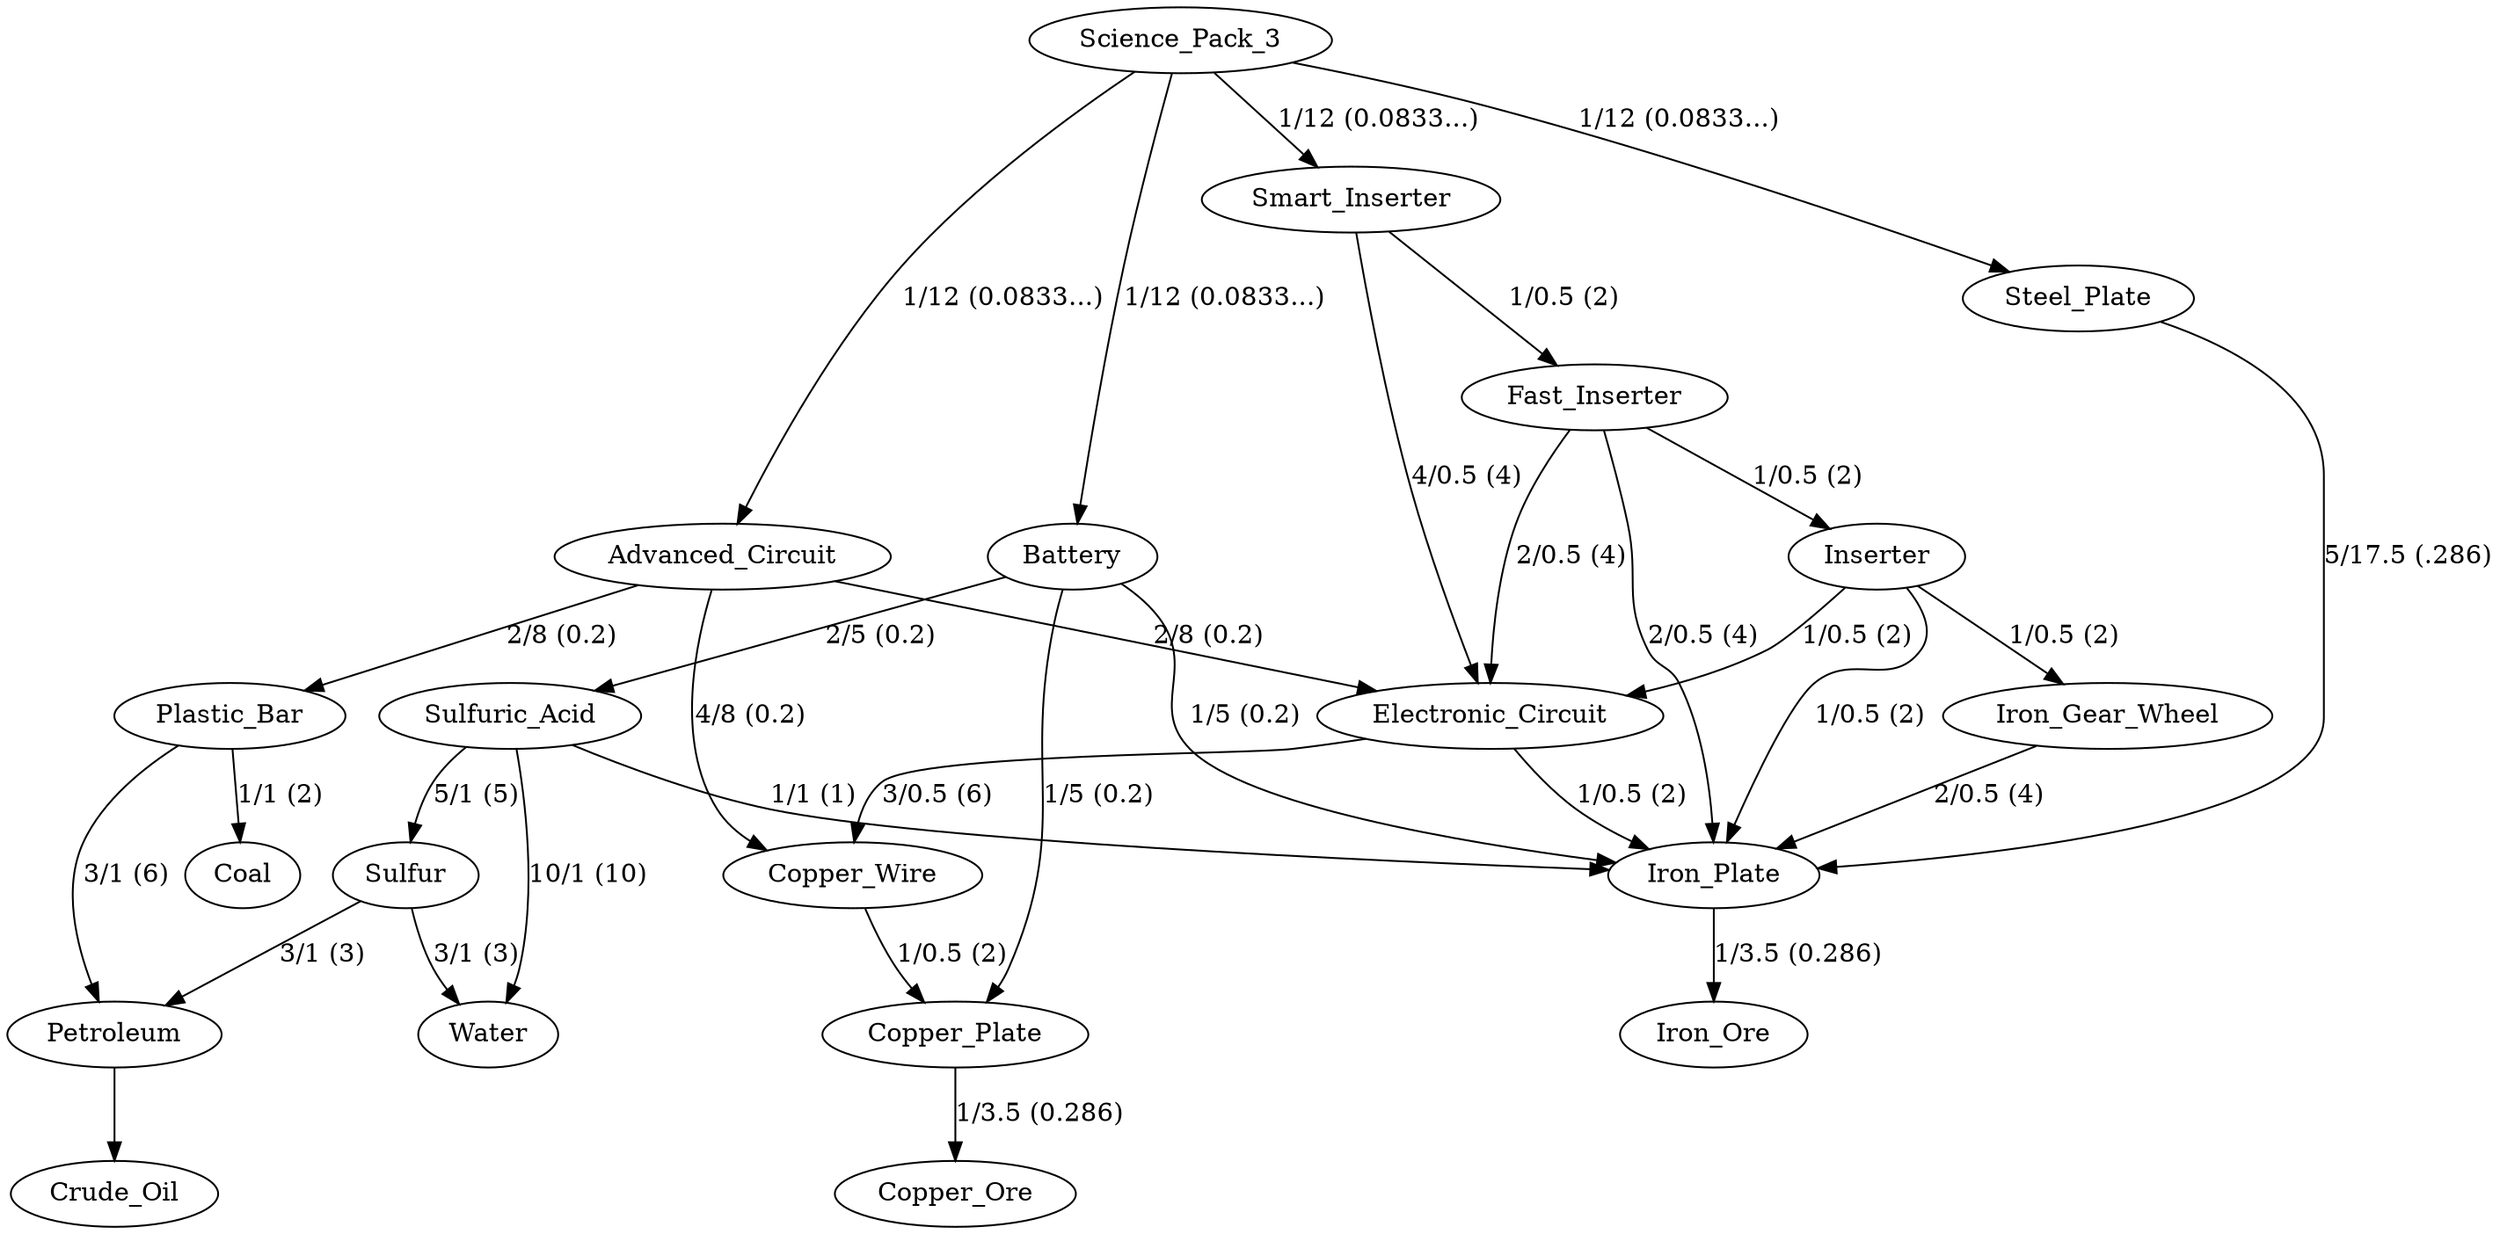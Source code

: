 digraph { 
    Science_Pack_3 -> Battery [label="1/12 (0.0833...)"]
    Science_Pack_3 -> Advanced_Circuit [label="1/12 (0.0833...)"]
    Science_Pack_3 -> Smart_Inserter [label="1/12 (0.0833...)"]
    Science_Pack_3 -> Steel_Plate [label="1/12 (0.0833...)"]

    Battery -> Copper_Plate [label="1/5 (0.2)"]
    Battery -> Iron_Plate [label="1/5 (0.2)"]
    Battery -> Sulfuric_Acid [label="2/5 (0.2)"]

    Advanced_Circuit -> Electronic_Circuit [label="2/8 (0.2)"]
    Advanced_Circuit -> Plastic_Bar [label="2/8 (0.2)"]
    Advanced_Circuit -> Copper_Wire [label="4/8 (0.2)"]

    Smart_Inserter -> Fast_Inserter [label="1/0.5 (2)"]
    Smart_Inserter -> Electronic_Circuit [label="4/0.5 (4)"]

    Fast_Inserter -> Inserter [label="1/0.5 (2)"]
    Fast_Inserter -> Iron_Plate [label="2/0.5 (4)"]
    Fast_Inserter -> Electronic_Circuit [label="2/0.5 (4)"]

    Steel_Plate -> Iron_Plate [label="5/17.5 (.286)"]

    Electronic_Circuit -> Iron_Plate [label="1/0.5 (2)"]
    Electronic_Circuit -> Copper_Wire [label="3/0.5 (6)"]

    Plastic_Bar -> Coal [label="1/1 (2)"]
    Plastic_Bar -> Petroleum [label="3/1 (6)"]

    Copper_Wire -> Copper_Plate [label="1/0.5 (2)"]

    Copper_Plate -> Copper_Ore [label="1/3.5 (0.286)"]

    Inserter -> {Iron_Plate} [label="1/0.5 (2)"]
    Inserter -> Iron_Gear_Wheel [label="1/0.5 (2)"]
    Inserter -> Electronic_Circuit [label="1/0.5 (2)"]

    Iron_Plate -> Iron_Ore [label="1/3.5 (0.286)"]

    Petroleum -> Crude_Oil

    Iron_Gear_Wheel -> Iron_Plate [label="2/0.5 (4)"]

    Sulfuric_Acid -> Sulfur [label="5/1 (5)"]
    Sulfuric_Acid -> Iron_Plate [label="1/1 (1)"]
    Sulfuric_Acid -> Water [label="10/1 (10)"]

    Sulfur -> Water [label="3/1 (3)"]
    Sulfur -> Petroleum [label="3/1 (3)"]
}
